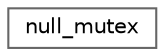 digraph "类继承关系图"
{
 // LATEX_PDF_SIZE
  bgcolor="transparent";
  edge [fontname=Helvetica,fontsize=10,labelfontname=Helvetica,labelfontsize=10];
  node [fontname=Helvetica,fontsize=10,shape=box,height=0.2,width=0.4];
  rankdir="LR";
  Node0 [id="Node000000",label="null_mutex",height=0.2,width=0.4,color="grey40", fillcolor="white", style="filled",URL="$structspdlog_1_1sinks_1_1spdlog_1_1details_1_1null__mutex.html",tooltip=" "];
}
